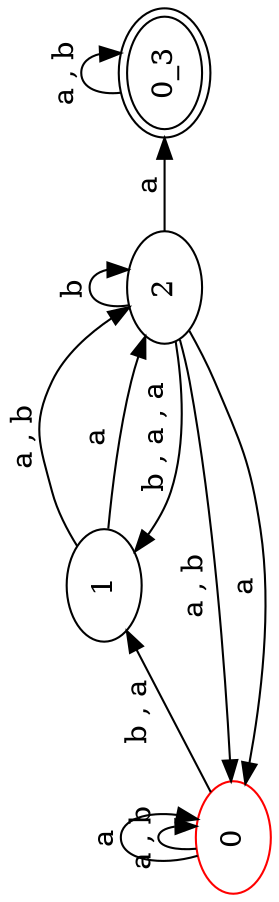 digraph a { 
 graph [rotate = 90];
 rankdir=LR
0[ label ="0", color=red ];
0 -> 0 [ label = "a , b" ];
0 -> 1 [ label = "b , a" ];
0 -> 0 [ label = "a" ];
1[ label ="1",];
1 -> 2 [ label = "a , b" ];
1 -> 2 [ label = "a" ];
2[ label ="2",];
2 -> 0 [ label = "a , b" ];
2 -> 1 [ label = "b , a , a" ];
2 -> 2 [ label = "b" ];
2 -> 3 [ label = "a" ];
2 -> 0 [ label = "a" ];
3[ label ="0_3",peripheries=2 ];
3 -> 3 [ label = "a , b" ];
}
